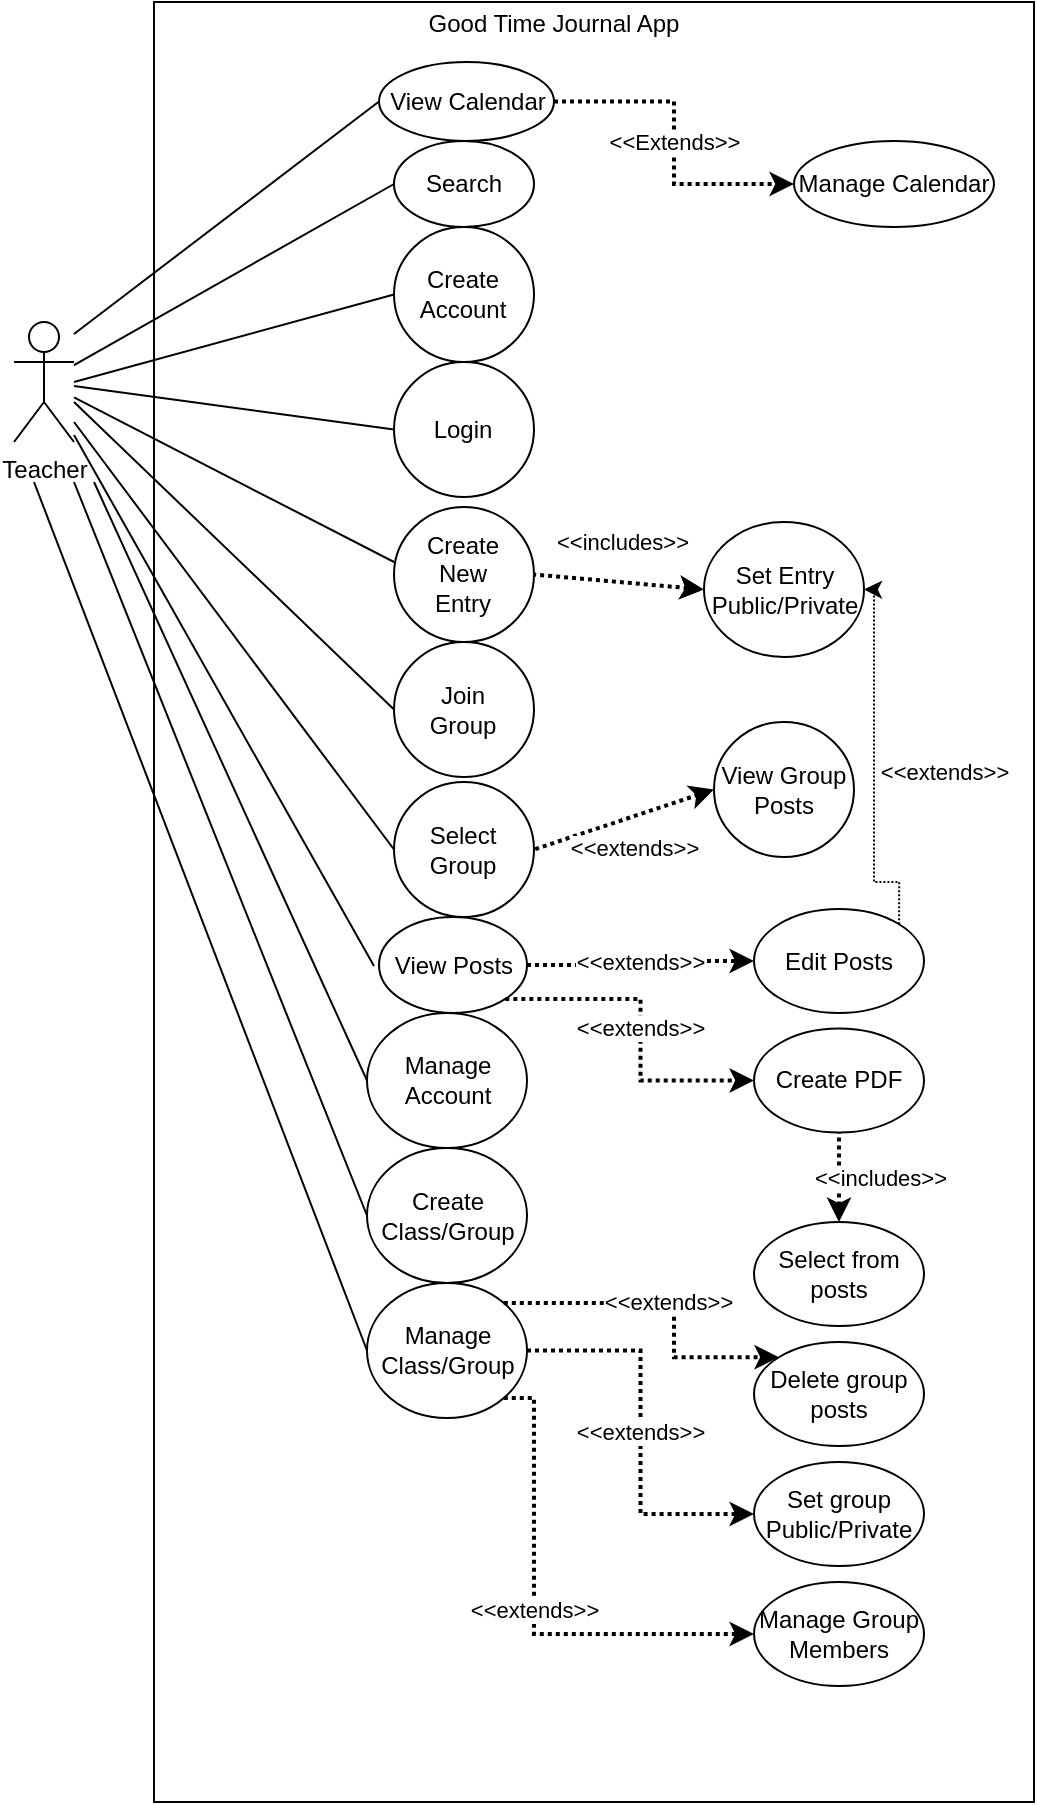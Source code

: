<mxfile version="15.2.1" type="github">
  <diagram id="fqCkSu9vm9ViEe0apabM" name="Page-1">
    <mxGraphModel dx="1422" dy="794" grid="1" gridSize="10" guides="1" tooltips="1" connect="1" arrows="1" fold="1" page="1" pageScale="1" pageWidth="850" pageHeight="1100" math="0" shadow="0">
      <root>
        <mxCell id="0" />
        <mxCell id="1" parent="0" />
        <mxCell id="0rzklVT4OKaPTHBkq0-C-35" value="" style="group;movable=0;" parent="1" vertex="1" connectable="0">
          <mxGeometry x="350" y="100" width="290" height="800" as="geometry" />
        </mxCell>
        <mxCell id="0rzklVT4OKaPTHBkq0-C-66" value="" style="group;movable=0;" parent="0rzklVT4OKaPTHBkq0-C-35" vertex="1" connectable="0">
          <mxGeometry x="-150" y="-100" width="440" height="900" as="geometry" />
        </mxCell>
        <mxCell id="0rzklVT4OKaPTHBkq0-C-1" value="" style="rounded=0;whiteSpace=wrap;html=1;expand=0;editable=0;" parent="0rzklVT4OKaPTHBkq0-C-66" vertex="1">
          <mxGeometry width="440" height="900" as="geometry" />
        </mxCell>
        <mxCell id="0rzklVT4OKaPTHBkq0-C-65" value="Good Time Journal App" style="text;html=1;strokeColor=none;fillColor=none;align=center;verticalAlign=middle;whiteSpace=wrap;rounded=0;" parent="0rzklVT4OKaPTHBkq0-C-66" vertex="1">
          <mxGeometry x="130" width="140" height="22.5" as="geometry" />
        </mxCell>
        <mxCell id="0rzklVT4OKaPTHBkq0-C-53" value="&amp;lt;&amp;lt;includes&amp;gt;&amp;gt;" style="endArrow=none;html=1;strokeWidth=2;startArrow=classic;startFill=1;entryX=1;entryY=0.5;entryDx=0;entryDy=0;exitX=0;exitY=0.5;exitDx=0;exitDy=0;dashed=1;dashPattern=1 1;" parent="0rzklVT4OKaPTHBkq0-C-66" source="0rzklVT4OKaPTHBkq0-C-45" target="0rzklVT4OKaPTHBkq0-C-42" edge="1">
          <mxGeometry y="-20" width="50" height="50" relative="1" as="geometry">
            <mxPoint x="320" y="393.75" as="sourcePoint" />
            <mxPoint x="370" y="337.5" as="targetPoint" />
            <Array as="points" />
            <mxPoint as="offset" />
          </mxGeometry>
        </mxCell>
        <mxCell id="0rzklVT4OKaPTHBkq0-C-54" value="" style="group" parent="0rzklVT4OKaPTHBkq0-C-66" vertex="1" connectable="0">
          <mxGeometry x="120" y="320" width="70" height="67.5" as="geometry" />
        </mxCell>
        <mxCell id="0rzklVT4OKaPTHBkq0-C-55" value="" style="ellipse;whiteSpace=wrap;html=1;" parent="0rzklVT4OKaPTHBkq0-C-54" vertex="1">
          <mxGeometry width="70" height="67.5" as="geometry" />
        </mxCell>
        <mxCell id="0rzklVT4OKaPTHBkq0-C-56" value="Join Group" style="text;html=1;strokeColor=none;fillColor=none;align=center;verticalAlign=middle;whiteSpace=wrap;rounded=0;" parent="0rzklVT4OKaPTHBkq0-C-54" vertex="1">
          <mxGeometry x="23.333" y="25.312" width="23.333" height="16.875" as="geometry" />
        </mxCell>
        <mxCell id="0rzklVT4OKaPTHBkq0-C-89" value="&amp;lt;&amp;lt;extends&amp;gt;&amp;gt;" style="endArrow=none;html=1;strokeWidth=2;startArrow=classic;startFill=1;dashed=1;dashPattern=1 1;entryX=1;entryY=0.5;entryDx=0;entryDy=0;exitX=0;exitY=0.5;exitDx=0;exitDy=0;" parent="0rzklVT4OKaPTHBkq0-C-66" source="0rzklVT4OKaPTHBkq0-C-58" target="0rzklVT4OKaPTHBkq0-C-75" edge="1">
          <mxGeometry x="-0.006" y="15" width="50" height="50" relative="1" as="geometry">
            <mxPoint x="520" y="480" as="sourcePoint" />
            <mxPoint x="230" y="381.094" as="targetPoint" />
            <Array as="points" />
            <mxPoint as="offset" />
          </mxGeometry>
        </mxCell>
        <mxCell id="-kTuXStXJfN16XEMPzo_-2" value="Manage Account" style="ellipse;whiteSpace=wrap;html=1;" parent="0rzklVT4OKaPTHBkq0-C-66" vertex="1">
          <mxGeometry x="106.5" y="505.5" width="80" height="67.5" as="geometry" />
        </mxCell>
        <mxCell id="0rzklVT4OKaPTHBkq0-C-74" value="" style="group" parent="0rzklVT4OKaPTHBkq0-C-66" vertex="1" connectable="0">
          <mxGeometry x="120" y="390" width="70" height="67.5" as="geometry" />
        </mxCell>
        <mxCell id="0rzklVT4OKaPTHBkq0-C-75" value="" style="ellipse;whiteSpace=wrap;html=1;" parent="0rzklVT4OKaPTHBkq0-C-74" vertex="1">
          <mxGeometry width="70" height="67.5" as="geometry" />
        </mxCell>
        <mxCell id="0rzklVT4OKaPTHBkq0-C-76" value="Select Group" style="text;html=1;strokeColor=none;fillColor=none;align=center;verticalAlign=middle;whiteSpace=wrap;rounded=0;" parent="0rzklVT4OKaPTHBkq0-C-74" vertex="1">
          <mxGeometry x="23.333" y="25.312" width="23.333" height="16.875" as="geometry" />
        </mxCell>
        <mxCell id="0rzklVT4OKaPTHBkq0-C-41" value="" style="group" parent="0rzklVT4OKaPTHBkq0-C-66" vertex="1" connectable="0">
          <mxGeometry x="120" y="252.5" width="70" height="67.5" as="geometry" />
        </mxCell>
        <mxCell id="0rzklVT4OKaPTHBkq0-C-42" value="" style="ellipse;whiteSpace=wrap;html=1;" parent="0rzklVT4OKaPTHBkq0-C-41" vertex="1">
          <mxGeometry width="70" height="67.5" as="geometry" />
        </mxCell>
        <mxCell id="0rzklVT4OKaPTHBkq0-C-43" value="Create New Entry" style="text;html=1;strokeColor=none;fillColor=none;align=center;verticalAlign=middle;whiteSpace=wrap;rounded=0;" parent="0rzklVT4OKaPTHBkq0-C-41" vertex="1">
          <mxGeometry x="23.333" y="25.312" width="23.333" height="16.875" as="geometry" />
        </mxCell>
        <mxCell id="0rzklVT4OKaPTHBkq0-C-38" value="" style="group" parent="0rzklVT4OKaPTHBkq0-C-66" vertex="1" connectable="0">
          <mxGeometry x="120" y="180" width="70" height="67.5" as="geometry" />
        </mxCell>
        <mxCell id="0rzklVT4OKaPTHBkq0-C-39" value="" style="ellipse;whiteSpace=wrap;html=1;" parent="0rzklVT4OKaPTHBkq0-C-38" vertex="1">
          <mxGeometry width="70" height="67.5" as="geometry" />
        </mxCell>
        <mxCell id="0rzklVT4OKaPTHBkq0-C-40" value="&lt;div&gt;Login&lt;/div&gt;" style="text;html=1;strokeColor=none;fillColor=none;align=center;verticalAlign=middle;whiteSpace=wrap;rounded=0;" parent="0rzklVT4OKaPTHBkq0-C-38" vertex="1">
          <mxGeometry x="23.333" y="25.312" width="23.333" height="16.875" as="geometry" />
        </mxCell>
        <mxCell id="0rzklVT4OKaPTHBkq0-C-44" value="" style="group" parent="0rzklVT4OKaPTHBkq0-C-66" vertex="1" connectable="0">
          <mxGeometry x="275" y="260" width="80" height="67.5" as="geometry" />
        </mxCell>
        <mxCell id="0rzklVT4OKaPTHBkq0-C-45" value="" style="ellipse;whiteSpace=wrap;html=1;" parent="0rzklVT4OKaPTHBkq0-C-44" vertex="1">
          <mxGeometry width="80" height="67.5" as="geometry" />
        </mxCell>
        <mxCell id="0rzklVT4OKaPTHBkq0-C-46" value="&lt;div&gt;Set Entry Public/Private&lt;/div&gt;" style="text;html=1;strokeColor=none;fillColor=none;align=center;verticalAlign=middle;whiteSpace=wrap;rounded=0;" parent="0rzklVT4OKaPTHBkq0-C-44" vertex="1">
          <mxGeometry x="26.667" y="25.312" width="26.667" height="16.875" as="geometry" />
        </mxCell>
        <mxCell id="0rzklVT4OKaPTHBkq0-C-67" value="" style="group" parent="0rzklVT4OKaPTHBkq0-C-66" vertex="1" connectable="0">
          <mxGeometry x="120" y="112.5" width="70" height="67.5" as="geometry" />
        </mxCell>
        <mxCell id="0rzklVT4OKaPTHBkq0-C-68" value="" style="ellipse;whiteSpace=wrap;html=1;" parent="0rzklVT4OKaPTHBkq0-C-67" vertex="1">
          <mxGeometry width="70" height="67.5" as="geometry" />
        </mxCell>
        <mxCell id="0rzklVT4OKaPTHBkq0-C-69" value="Create Account" style="text;html=1;strokeColor=none;fillColor=none;align=center;verticalAlign=middle;whiteSpace=wrap;rounded=0;" parent="0rzklVT4OKaPTHBkq0-C-67" vertex="1">
          <mxGeometry x="23.333" y="25.312" width="23.333" height="16.875" as="geometry" />
        </mxCell>
        <mxCell id="-kTuXStXJfN16XEMPzo_-14" value="Search" style="ellipse;whiteSpace=wrap;html=1;" parent="0rzklVT4OKaPTHBkq0-C-66" vertex="1">
          <mxGeometry x="120" y="69.5" width="70" height="43" as="geometry" />
        </mxCell>
        <mxCell id="-kTuXStXJfN16XEMPzo_-15" value="View Calendar" style="ellipse;whiteSpace=wrap;html=1;" parent="0rzklVT4OKaPTHBkq0-C-66" vertex="1">
          <mxGeometry x="112.5" y="30" width="87.5" height="39.5" as="geometry" />
        </mxCell>
        <mxCell id="-kTuXStXJfN16XEMPzo_-20" value="&amp;lt;&amp;lt;Extends&amp;gt;&amp;gt;" style="edgeStyle=orthogonalEdgeStyle;rounded=0;orthogonalLoop=1;jettySize=auto;html=1;dashed=1;dashPattern=1 1;endArrow=classic;endFill=1;strokeColor=#000000;strokeWidth=2;entryX=0;entryY=0.5;entryDx=0;entryDy=0;exitX=1;exitY=0.5;exitDx=0;exitDy=0;" parent="0rzklVT4OKaPTHBkq0-C-66" source="-kTuXStXJfN16XEMPzo_-15" target="-kTuXStXJfN16XEMPzo_-16" edge="1">
          <mxGeometry relative="1" as="geometry">
            <mxPoint x="500" y="270" as="sourcePoint" />
          </mxGeometry>
        </mxCell>
        <mxCell id="-kTuXStXJfN16XEMPzo_-16" value="Manage Calendar" style="ellipse;whiteSpace=wrap;html=1;" parent="0rzklVT4OKaPTHBkq0-C-66" vertex="1">
          <mxGeometry x="320" y="69.5" width="100" height="43" as="geometry" />
        </mxCell>
        <mxCell id="0rzklVT4OKaPTHBkq0-C-58" value="View Group Posts" style="ellipse;whiteSpace=wrap;html=1;" parent="0rzklVT4OKaPTHBkq0-C-66" vertex="1">
          <mxGeometry x="280" y="360" width="70" height="67.5" as="geometry" />
        </mxCell>
        <mxCell id="-kTuXStXJfN16XEMPzo_-21" value="View Posts" style="ellipse;whiteSpace=wrap;html=1;" parent="0rzklVT4OKaPTHBkq0-C-66" vertex="1">
          <mxGeometry x="112.5" y="457.5" width="74" height="48" as="geometry" />
        </mxCell>
        <mxCell id="-kTuXStXJfN16XEMPzo_-23" value="&amp;lt;&amp;lt;extends&amp;gt;&amp;gt;" style="edgeStyle=orthogonalEdgeStyle;rounded=0;orthogonalLoop=1;jettySize=auto;html=1;dashed=1;dashPattern=1 1;endArrow=classic;endFill=1;strokeColor=#000000;strokeWidth=2;entryX=0;entryY=0.5;entryDx=0;entryDy=0;exitX=1;exitY=0.5;exitDx=0;exitDy=0;" parent="0rzklVT4OKaPTHBkq0-C-66" source="-kTuXStXJfN16XEMPzo_-21" target="-kTuXStXJfN16XEMPzo_-22" edge="1">
          <mxGeometry relative="1" as="geometry">
            <mxPoint x="500" y="600" as="sourcePoint" />
          </mxGeometry>
        </mxCell>
        <mxCell id="-kTuXStXJfN16XEMPzo_-22" value="Edit Posts" style="ellipse;whiteSpace=wrap;html=1;" parent="0rzklVT4OKaPTHBkq0-C-66" vertex="1">
          <mxGeometry x="300" y="453.5" width="85" height="52" as="geometry" />
        </mxCell>
        <mxCell id="-kTuXStXJfN16XEMPzo_-25" value="&amp;lt;&amp;lt;extends&amp;gt;&amp;gt;" style="edgeStyle=orthogonalEdgeStyle;rounded=0;orthogonalLoop=1;jettySize=auto;html=1;endArrow=classic;endFill=1;strokeWidth=1;dashed=1;dashPattern=1 1;entryX=1;entryY=0.5;entryDx=0;entryDy=0;exitX=1;exitY=0;exitDx=0;exitDy=0;" parent="0rzklVT4OKaPTHBkq0-C-66" source="-kTuXStXJfN16XEMPzo_-22" target="0rzklVT4OKaPTHBkq0-C-45" edge="1">
          <mxGeometry x="-0.04" y="-35" relative="1" as="geometry">
            <Array as="points">
              <mxPoint x="372" y="440" />
              <mxPoint x="360" y="440" />
              <mxPoint x="360" y="294" />
            </Array>
            <mxPoint x="510" y="330" as="sourcePoint" />
            <mxPoint x="510" y="470" as="targetPoint" />
            <mxPoint as="offset" />
          </mxGeometry>
        </mxCell>
        <mxCell id="X9dqfl4tY2rCqgY5y9d6-16" value="Create PDF" style="ellipse;whiteSpace=wrap;html=1;" parent="0rzklVT4OKaPTHBkq0-C-66" vertex="1">
          <mxGeometry x="300" y="513.25" width="85" height="52" as="geometry" />
        </mxCell>
        <mxCell id="X9dqfl4tY2rCqgY5y9d6-17" value="Select from posts" style="ellipse;whiteSpace=wrap;html=1;" parent="0rzklVT4OKaPTHBkq0-C-66" vertex="1">
          <mxGeometry x="300" y="610" width="85" height="52" as="geometry" />
        </mxCell>
        <mxCell id="X9dqfl4tY2rCqgY5y9d6-18" value="&amp;lt;&amp;lt;includes&amp;gt;&amp;gt;" style="endArrow=none;html=1;strokeWidth=2;startArrow=classic;startFill=1;entryX=0.5;entryY=1;entryDx=0;entryDy=0;exitX=0.5;exitY=0;exitDx=0;exitDy=0;dashed=1;dashPattern=1 1;" parent="0rzklVT4OKaPTHBkq0-C-66" source="X9dqfl4tY2rCqgY5y9d6-17" target="X9dqfl4tY2rCqgY5y9d6-16" edge="1">
          <mxGeometry y="-20" width="50" height="50" relative="1" as="geometry">
            <mxPoint x="285" y="303.75" as="sourcePoint" />
            <mxPoint x="200" y="296.25" as="targetPoint" />
            <Array as="points" />
            <mxPoint as="offset" />
          </mxGeometry>
        </mxCell>
        <mxCell id="X9dqfl4tY2rCqgY5y9d6-19" value="&amp;lt;&amp;lt;extends&amp;gt;&amp;gt;" style="edgeStyle=orthogonalEdgeStyle;rounded=0;orthogonalLoop=1;jettySize=auto;html=1;dashed=1;dashPattern=1 1;endArrow=classic;endFill=1;strokeColor=#000000;strokeWidth=2;entryX=0;entryY=0.5;entryDx=0;entryDy=0;exitX=1;exitY=1;exitDx=0;exitDy=0;" parent="0rzklVT4OKaPTHBkq0-C-66" source="-kTuXStXJfN16XEMPzo_-21" target="X9dqfl4tY2rCqgY5y9d6-16" edge="1">
          <mxGeometry relative="1" as="geometry">
            <mxPoint x="196.5" y="491.5" as="sourcePoint" />
            <mxPoint x="310" y="489.5" as="targetPoint" />
          </mxGeometry>
        </mxCell>
        <mxCell id="21yldG7t8ybHhmPCas29-1" value="Create Class/Group" style="ellipse;whiteSpace=wrap;html=1;" vertex="1" parent="0rzklVT4OKaPTHBkq0-C-66">
          <mxGeometry x="106.5" y="573" width="80" height="67.5" as="geometry" />
        </mxCell>
        <mxCell id="21yldG7t8ybHhmPCas29-2" value="Manage Class/Group" style="ellipse;whiteSpace=wrap;html=1;" vertex="1" parent="0rzklVT4OKaPTHBkq0-C-66">
          <mxGeometry x="106.5" y="640.5" width="80" height="67.5" as="geometry" />
        </mxCell>
        <mxCell id="21yldG7t8ybHhmPCas29-5" value="Delete group posts" style="ellipse;whiteSpace=wrap;html=1;" vertex="1" parent="0rzklVT4OKaPTHBkq0-C-66">
          <mxGeometry x="300" y="670" width="85" height="52" as="geometry" />
        </mxCell>
        <mxCell id="21yldG7t8ybHhmPCas29-6" value="Set group Public/Private" style="ellipse;whiteSpace=wrap;html=1;" vertex="1" parent="0rzklVT4OKaPTHBkq0-C-66">
          <mxGeometry x="300" y="730" width="85" height="52" as="geometry" />
        </mxCell>
        <mxCell id="21yldG7t8ybHhmPCas29-7" value="Manage Group Members" style="ellipse;whiteSpace=wrap;html=1;" vertex="1" parent="0rzklVT4OKaPTHBkq0-C-66">
          <mxGeometry x="300" y="790" width="85" height="52" as="geometry" />
        </mxCell>
        <mxCell id="21yldG7t8ybHhmPCas29-8" value="&amp;lt;&amp;lt;extends&amp;gt;&amp;gt;" style="edgeStyle=orthogonalEdgeStyle;rounded=0;orthogonalLoop=1;jettySize=auto;html=1;dashed=1;dashPattern=1 1;endArrow=classic;endFill=1;strokeColor=#000000;strokeWidth=2;entryX=0;entryY=0;entryDx=0;entryDy=0;exitX=1;exitY=0;exitDx=0;exitDy=0;" edge="1" parent="0rzklVT4OKaPTHBkq0-C-66" source="21yldG7t8ybHhmPCas29-2" target="21yldG7t8ybHhmPCas29-5">
          <mxGeometry relative="1" as="geometry">
            <mxPoint x="196.5" y="491.5" as="sourcePoint" />
            <mxPoint x="310" y="489.5" as="targetPoint" />
            <Array as="points">
              <mxPoint x="260" y="651" />
              <mxPoint x="260" y="678" />
            </Array>
          </mxGeometry>
        </mxCell>
        <mxCell id="21yldG7t8ybHhmPCas29-9" value="&amp;lt;&amp;lt;extends&amp;gt;&amp;gt;" style="edgeStyle=orthogonalEdgeStyle;rounded=0;orthogonalLoop=1;jettySize=auto;html=1;dashed=1;dashPattern=1 1;endArrow=classic;endFill=1;strokeColor=#000000;strokeWidth=2;entryX=0;entryY=0.5;entryDx=0;entryDy=0;exitX=1;exitY=0.5;exitDx=0;exitDy=0;" edge="1" parent="0rzklVT4OKaPTHBkq0-C-66" source="21yldG7t8ybHhmPCas29-2" target="21yldG7t8ybHhmPCas29-6">
          <mxGeometry relative="1" as="geometry">
            <mxPoint x="206.5" y="501.5" as="sourcePoint" />
            <mxPoint x="320" y="499.5" as="targetPoint" />
          </mxGeometry>
        </mxCell>
        <mxCell id="21yldG7t8ybHhmPCas29-10" value="&amp;lt;&amp;lt;extends&amp;gt;&amp;gt;" style="edgeStyle=orthogonalEdgeStyle;rounded=0;orthogonalLoop=1;jettySize=auto;html=1;dashed=1;dashPattern=1 1;endArrow=classic;endFill=1;strokeColor=#000000;strokeWidth=2;entryX=0;entryY=0.5;entryDx=0;entryDy=0;exitX=1;exitY=1;exitDx=0;exitDy=0;" edge="1" parent="0rzklVT4OKaPTHBkq0-C-66" source="21yldG7t8ybHhmPCas29-2" target="21yldG7t8ybHhmPCas29-7">
          <mxGeometry relative="1" as="geometry">
            <mxPoint x="216.5" y="511.5" as="sourcePoint" />
            <mxPoint x="330" y="509.5" as="targetPoint" />
            <Array as="points">
              <mxPoint x="190" y="698" />
              <mxPoint x="190" y="816" />
            </Array>
          </mxGeometry>
        </mxCell>
        <mxCell id="0rzklVT4OKaPTHBkq0-C-2" value="Teacher" style="shape=umlActor;verticalLabelPosition=bottom;verticalAlign=top;html=1;outlineConnect=0;" parent="1" vertex="1">
          <mxGeometry x="130" y="160" width="30" height="60" as="geometry" />
        </mxCell>
        <mxCell id="X9dqfl4tY2rCqgY5y9d6-3" value="" style="endArrow=none;html=1;entryX=0;entryY=0.5;entryDx=0;entryDy=0;" parent="1" source="0rzklVT4OKaPTHBkq0-C-2" target="-kTuXStXJfN16XEMPzo_-14" edge="1">
          <mxGeometry width="50" height="50" relative="1" as="geometry">
            <mxPoint x="170" y="180" as="sourcePoint" />
            <mxPoint x="322.5" y="59.75" as="targetPoint" />
          </mxGeometry>
        </mxCell>
        <mxCell id="X9dqfl4tY2rCqgY5y9d6-2" value="" style="endArrow=none;html=1;entryX=0;entryY=0.5;entryDx=0;entryDy=0;" parent="1" target="-kTuXStXJfN16XEMPzo_-15" edge="1">
          <mxGeometry width="50" height="50" relative="1" as="geometry">
            <mxPoint x="160" y="166" as="sourcePoint" />
            <mxPoint x="300" y="100" as="targetPoint" />
          </mxGeometry>
        </mxCell>
        <mxCell id="X9dqfl4tY2rCqgY5y9d6-4" value="" style="endArrow=none;html=1;entryX=0;entryY=0.5;entryDx=0;entryDy=0;" parent="1" target="0rzklVT4OKaPTHBkq0-C-68" edge="1">
          <mxGeometry width="50" height="50" relative="1" as="geometry">
            <mxPoint x="160" y="190" as="sourcePoint" />
            <mxPoint x="322.5" y="59.75" as="targetPoint" />
          </mxGeometry>
        </mxCell>
        <mxCell id="X9dqfl4tY2rCqgY5y9d6-5" value="" style="endArrow=none;html=1;entryX=0;entryY=0.5;entryDx=0;entryDy=0;" parent="1" source="0rzklVT4OKaPTHBkq0-C-2" target="0rzklVT4OKaPTHBkq0-C-39" edge="1">
          <mxGeometry width="50" height="50" relative="1" as="geometry">
            <mxPoint x="180" y="186" as="sourcePoint" />
            <mxPoint x="332.5" y="69.75" as="targetPoint" />
          </mxGeometry>
        </mxCell>
        <mxCell id="X9dqfl4tY2rCqgY5y9d6-6" value="" style="endArrow=none;html=1;entryX=0;entryY=0.5;entryDx=0;entryDy=0;" parent="1" target="-kTuXStXJfN16XEMPzo_-2" edge="1">
          <mxGeometry width="50" height="50" relative="1" as="geometry">
            <mxPoint x="170" y="240" as="sourcePoint" />
            <mxPoint x="342.5" y="79.75" as="targetPoint" />
          </mxGeometry>
        </mxCell>
        <mxCell id="X9dqfl4tY2rCqgY5y9d6-7" value="" style="endArrow=none;html=1;" parent="1" source="0rzklVT4OKaPTHBkq0-C-2" edge="1">
          <mxGeometry width="50" height="50" relative="1" as="geometry">
            <mxPoint x="200" y="206" as="sourcePoint" />
            <mxPoint x="310" y="482" as="targetPoint" />
          </mxGeometry>
        </mxCell>
        <mxCell id="X9dqfl4tY2rCqgY5y9d6-8" value="" style="endArrow=none;html=1;entryX=0;entryY=0.5;entryDx=0;entryDy=0;" parent="1" target="0rzklVT4OKaPTHBkq0-C-75" edge="1">
          <mxGeometry width="50" height="50" relative="1" as="geometry">
            <mxPoint x="160" y="210" as="sourcePoint" />
            <mxPoint x="362.5" y="99.75" as="targetPoint" />
          </mxGeometry>
        </mxCell>
        <mxCell id="X9dqfl4tY2rCqgY5y9d6-9" value="" style="endArrow=none;html=1;entryX=0;entryY=0.5;entryDx=0;entryDy=0;" parent="1" target="0rzklVT4OKaPTHBkq0-C-55" edge="1">
          <mxGeometry width="50" height="50" relative="1" as="geometry">
            <mxPoint x="160" y="200" as="sourcePoint" />
            <mxPoint x="372.5" y="109.75" as="targetPoint" />
          </mxGeometry>
        </mxCell>
        <mxCell id="X9dqfl4tY2rCqgY5y9d6-10" value="" style="endArrow=none;html=1;" parent="1" source="0rzklVT4OKaPTHBkq0-C-2" edge="1">
          <mxGeometry width="50" height="50" relative="1" as="geometry">
            <mxPoint x="230" y="236" as="sourcePoint" />
            <mxPoint x="320" y="280" as="targetPoint" />
          </mxGeometry>
        </mxCell>
        <mxCell id="21yldG7t8ybHhmPCas29-3" value="" style="endArrow=none;html=1;entryX=0;entryY=0.5;entryDx=0;entryDy=0;" edge="1" parent="1" target="21yldG7t8ybHhmPCas29-1">
          <mxGeometry width="50" height="50" relative="1" as="geometry">
            <mxPoint x="160" y="240" as="sourcePoint" />
            <mxPoint x="316.5" y="549.25" as="targetPoint" />
          </mxGeometry>
        </mxCell>
        <mxCell id="21yldG7t8ybHhmPCas29-4" value="" style="endArrow=none;html=1;entryX=0;entryY=0.5;entryDx=0;entryDy=0;" edge="1" parent="1" target="21yldG7t8ybHhmPCas29-2">
          <mxGeometry width="50" height="50" relative="1" as="geometry">
            <mxPoint x="140" y="240" as="sourcePoint" />
            <mxPoint x="316.5" y="616.75" as="targetPoint" />
          </mxGeometry>
        </mxCell>
      </root>
    </mxGraphModel>
  </diagram>
</mxfile>
